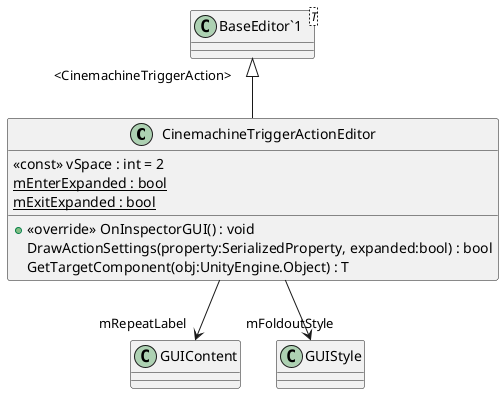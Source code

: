 @startuml
class CinemachineTriggerActionEditor {
    <<const>> vSpace : int = 2
    {static} mEnterExpanded : bool
    {static} mExitExpanded : bool
    + <<override>> OnInspectorGUI() : void
    DrawActionSettings(property:SerializedProperty, expanded:bool) : bool
    GetTargetComponent(obj:UnityEngine.Object) : T
}
class "BaseEditor`1"<T> {
}
"BaseEditor`1" "<CinemachineTriggerAction>" <|-- CinemachineTriggerActionEditor
CinemachineTriggerActionEditor --> "mRepeatLabel" GUIContent
CinemachineTriggerActionEditor --> "mFoldoutStyle" GUIStyle
@enduml
